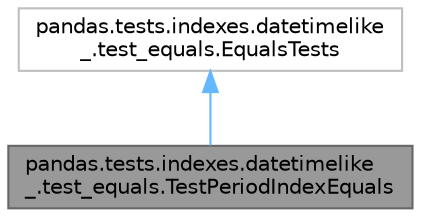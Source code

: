 digraph "pandas.tests.indexes.datetimelike_.test_equals.TestPeriodIndexEquals"
{
 // LATEX_PDF_SIZE
  bgcolor="transparent";
  edge [fontname=Helvetica,fontsize=10,labelfontname=Helvetica,labelfontsize=10];
  node [fontname=Helvetica,fontsize=10,shape=box,height=0.2,width=0.4];
  Node1 [id="Node000001",label="pandas.tests.indexes.datetimelike\l_.test_equals.TestPeriodIndexEquals",height=0.2,width=0.4,color="gray40", fillcolor="grey60", style="filled", fontcolor="black",tooltip=" "];
  Node2 -> Node1 [id="edge1_Node000001_Node000002",dir="back",color="steelblue1",style="solid",tooltip=" "];
  Node2 [id="Node000002",label="pandas.tests.indexes.datetimelike\l_.test_equals.EqualsTests",height=0.2,width=0.4,color="grey75", fillcolor="white", style="filled",URL="$d1/de7/classpandas_1_1tests_1_1indexes_1_1datetimelike___1_1test__equals_1_1EqualsTests.html",tooltip=" "];
}
